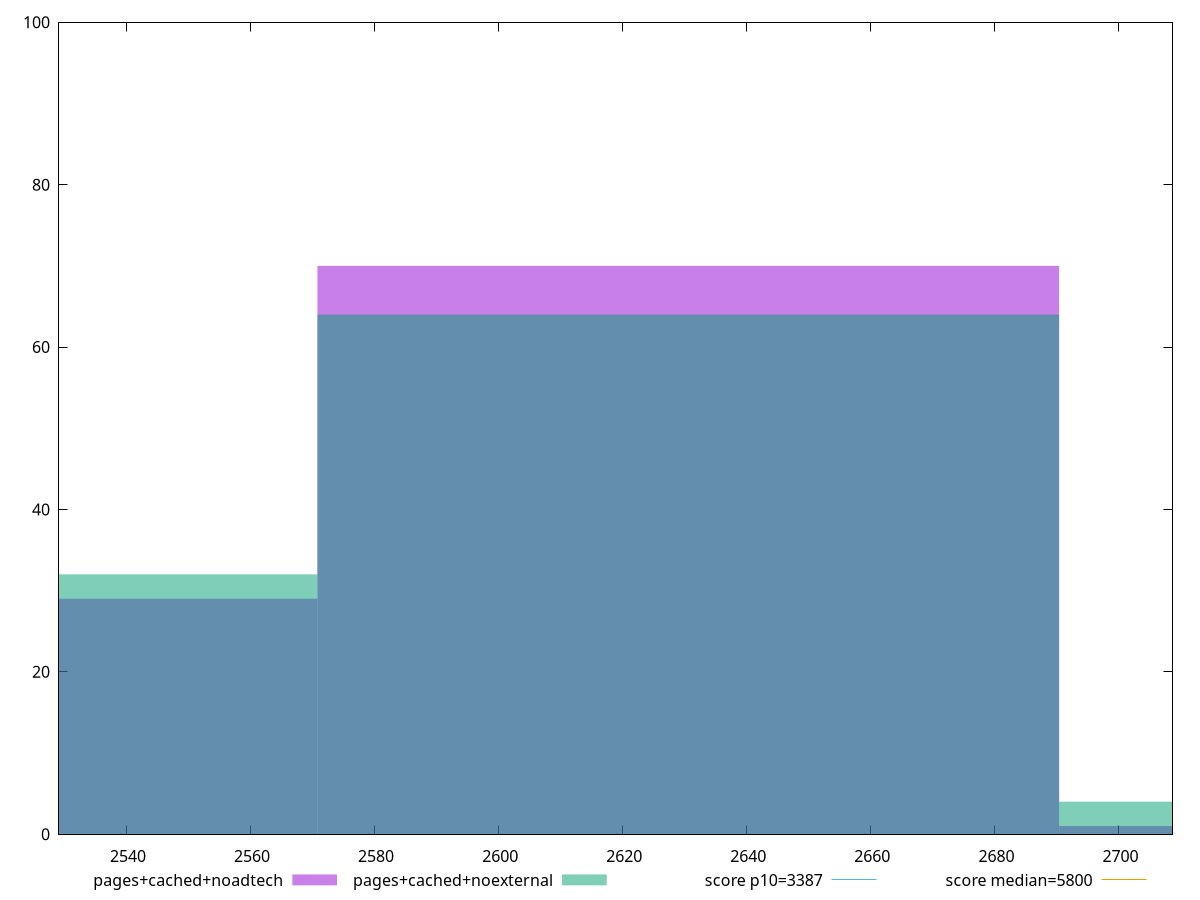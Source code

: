 reset

$pagesCachedNoadtech <<EOF
2630.6496012768143 70
2511.0746194005956 29
2750.224583153033 1
EOF

$pagesCachedNoexternal <<EOF
2511.0746194005956 32
2630.6496012768143 64
2750.224583153033 4
EOF

set key outside below
set boxwidth 119.57498187621883
set xrange [2529.1971479163985:2708.7153539910373]
set yrange [0:100]
set style fill transparent solid 0.5 noborder

set parametric
set terminal svg size 640, 500 enhanced background rgb 'white'
set output "report_00007_2020-12-11T15:55:29.892Z/speed-index/comparison/histogram/4_vs_5.svg"

plot $pagesCachedNoadtech title "pages+cached+noadtech" with boxes, \
     $pagesCachedNoexternal title "pages+cached+noexternal" with boxes, \
     3387,t title "score p10=3387", \
     5800,t title "score median=5800"

reset
